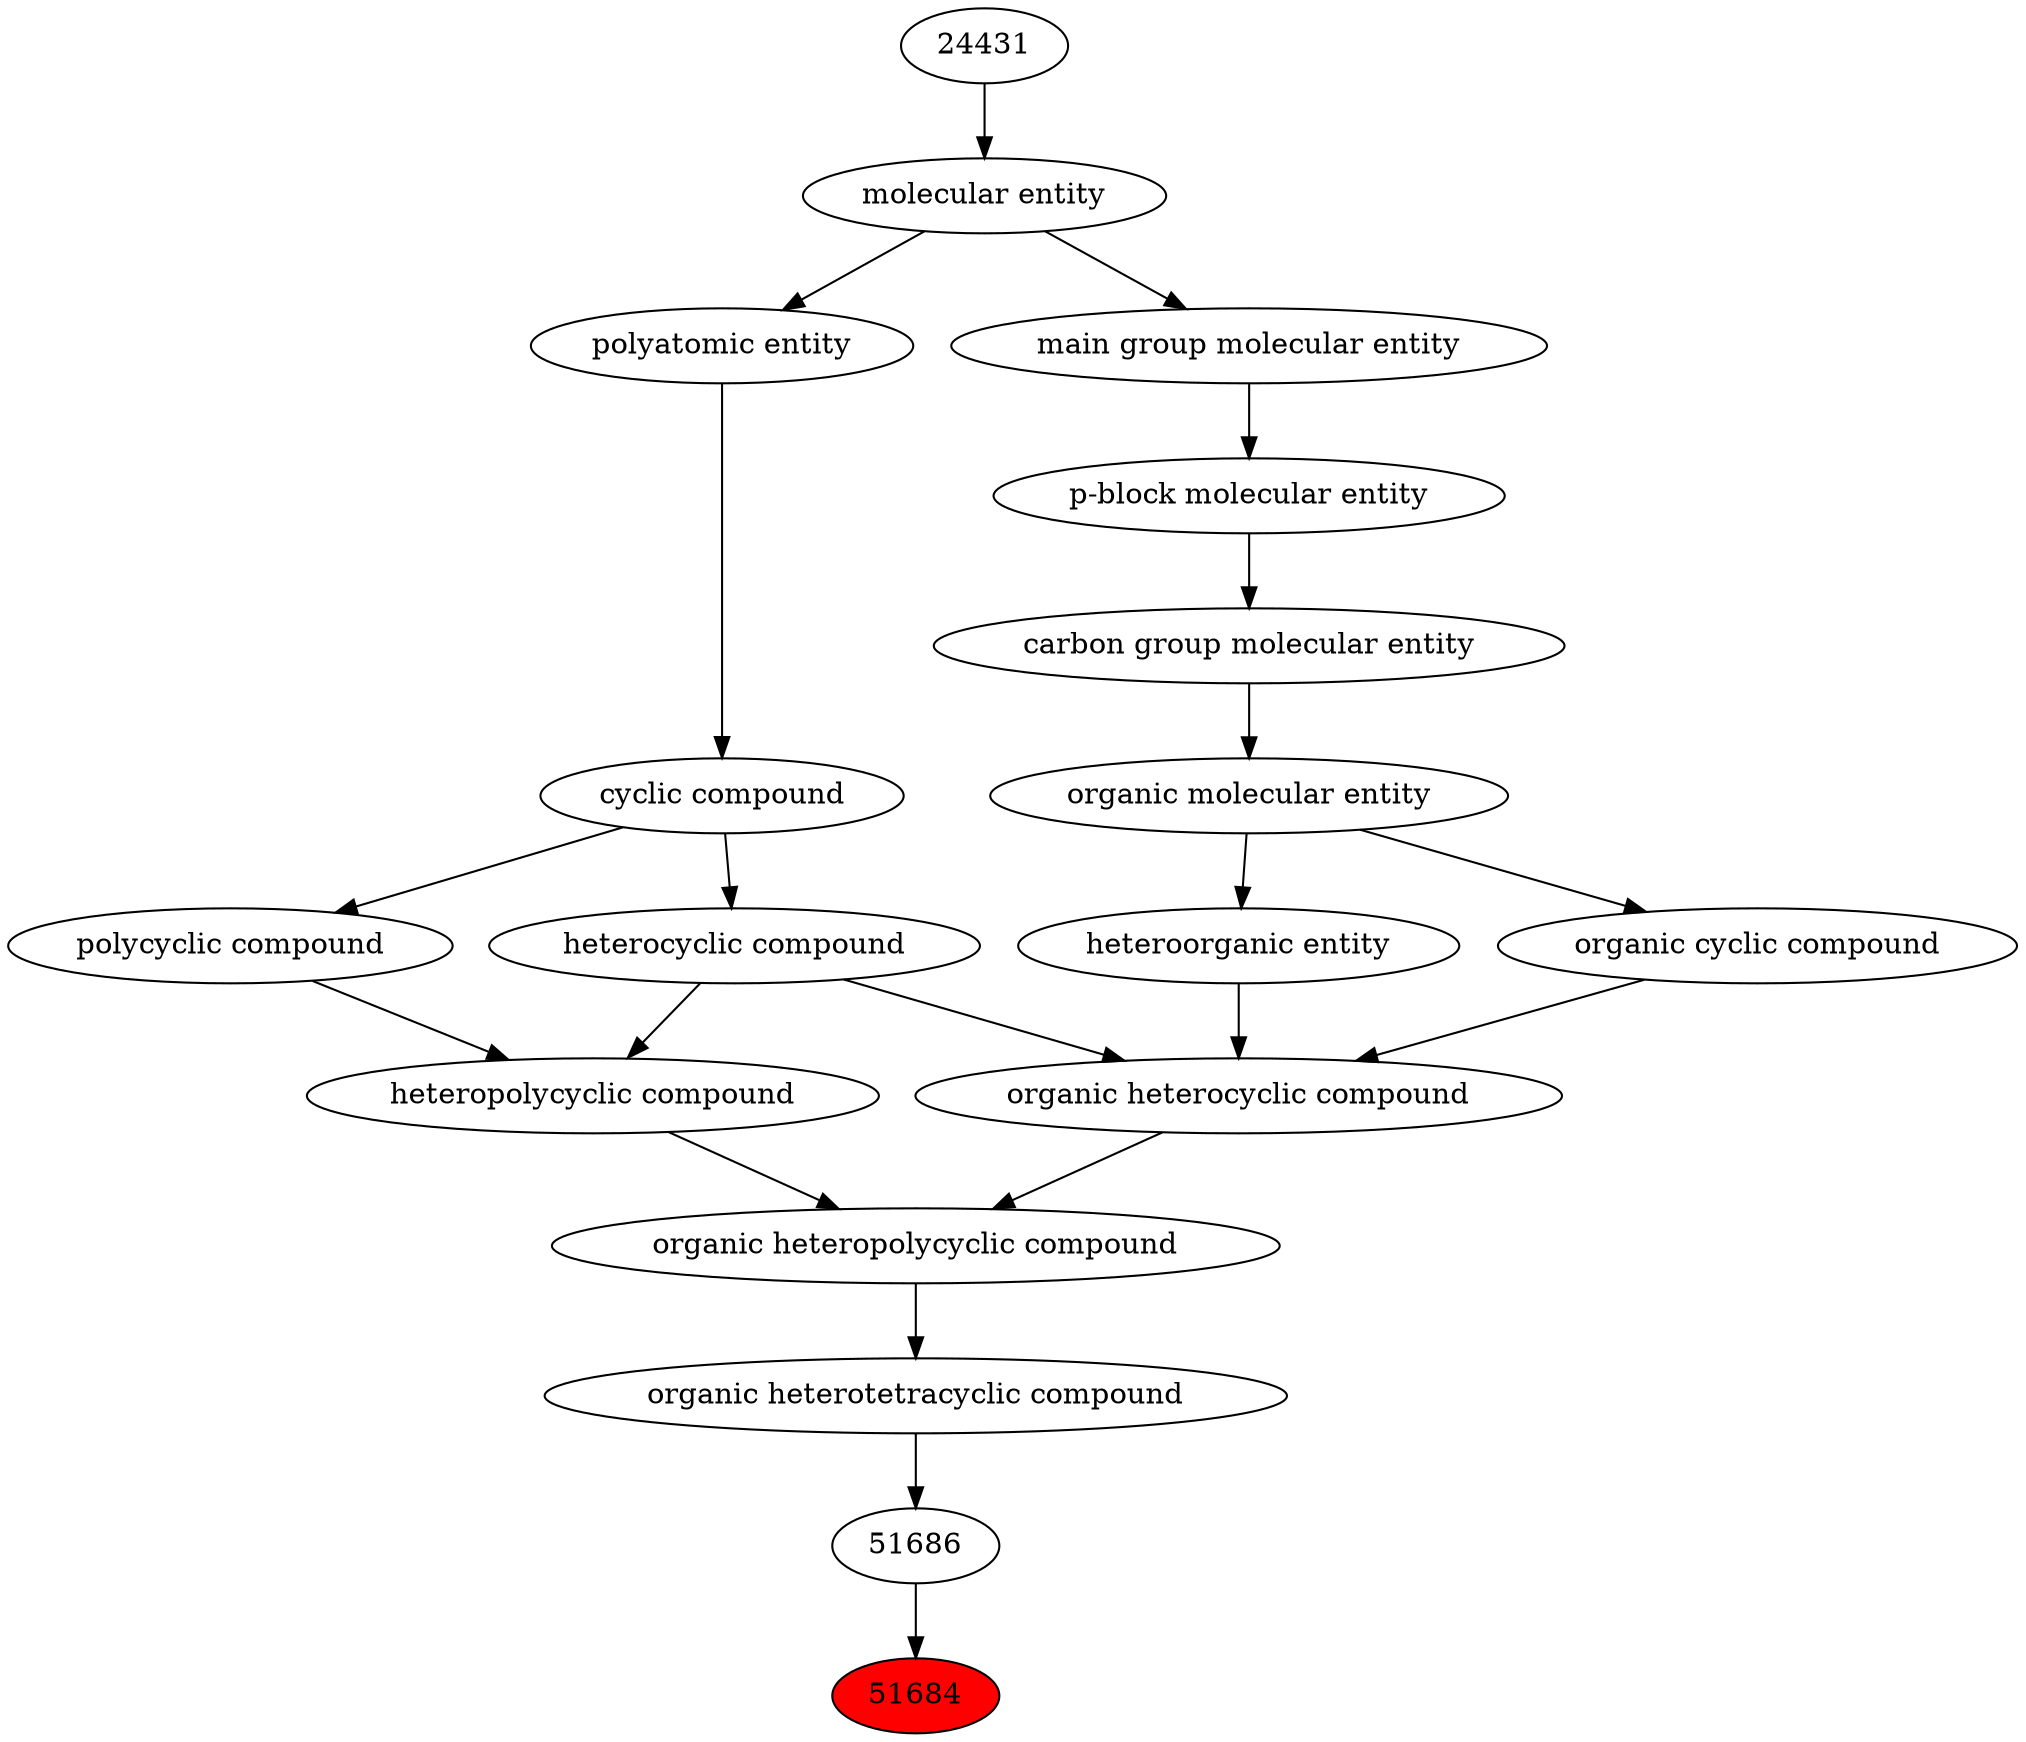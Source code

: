 digraph tree{ 
51684 [label="51684" fillcolor=red style=filled]
51686 -> 51684
51686 [label="51686"]
38163 -> 51686
38163 [label="organic heterotetracyclic compound"]
38166 -> 38163
38166 [label="organic heteropolycyclic compound"]
24532 -> 38166
33671 -> 38166
24532 [label="organic heterocyclic compound"]
33285 -> 24532
33832 -> 24532
5686 -> 24532
33671 [label="heteropolycyclic compound"]
5686 -> 33671
33635 -> 33671
33285 [label="heteroorganic entity"]
50860 -> 33285
33832 [label="organic cyclic compound"]
50860 -> 33832
5686 [label="heterocyclic compound"]
33595 -> 5686
33635 [label="polycyclic compound"]
33595 -> 33635
50860 [label="organic molecular entity"]
33582 -> 50860
33595 [label="cyclic compound"]
36357 -> 33595
33582 [label="carbon group molecular entity"]
33675 -> 33582
36357 [label="polyatomic entity"]
23367 -> 36357
33675 [label="p-block molecular entity"]
33579 -> 33675
23367 [label="molecular entity"]
24431 -> 23367
33579 [label="main group molecular entity"]
23367 -> 33579
24431 [label="24431"]
}